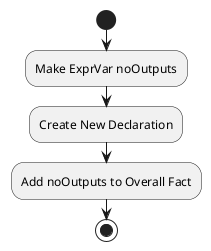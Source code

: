 @startuml
start
:Make ExprVar noOutputs;
:Create New Declaration;
:Add noOutputs to Overall Fact;
stop
@enduml